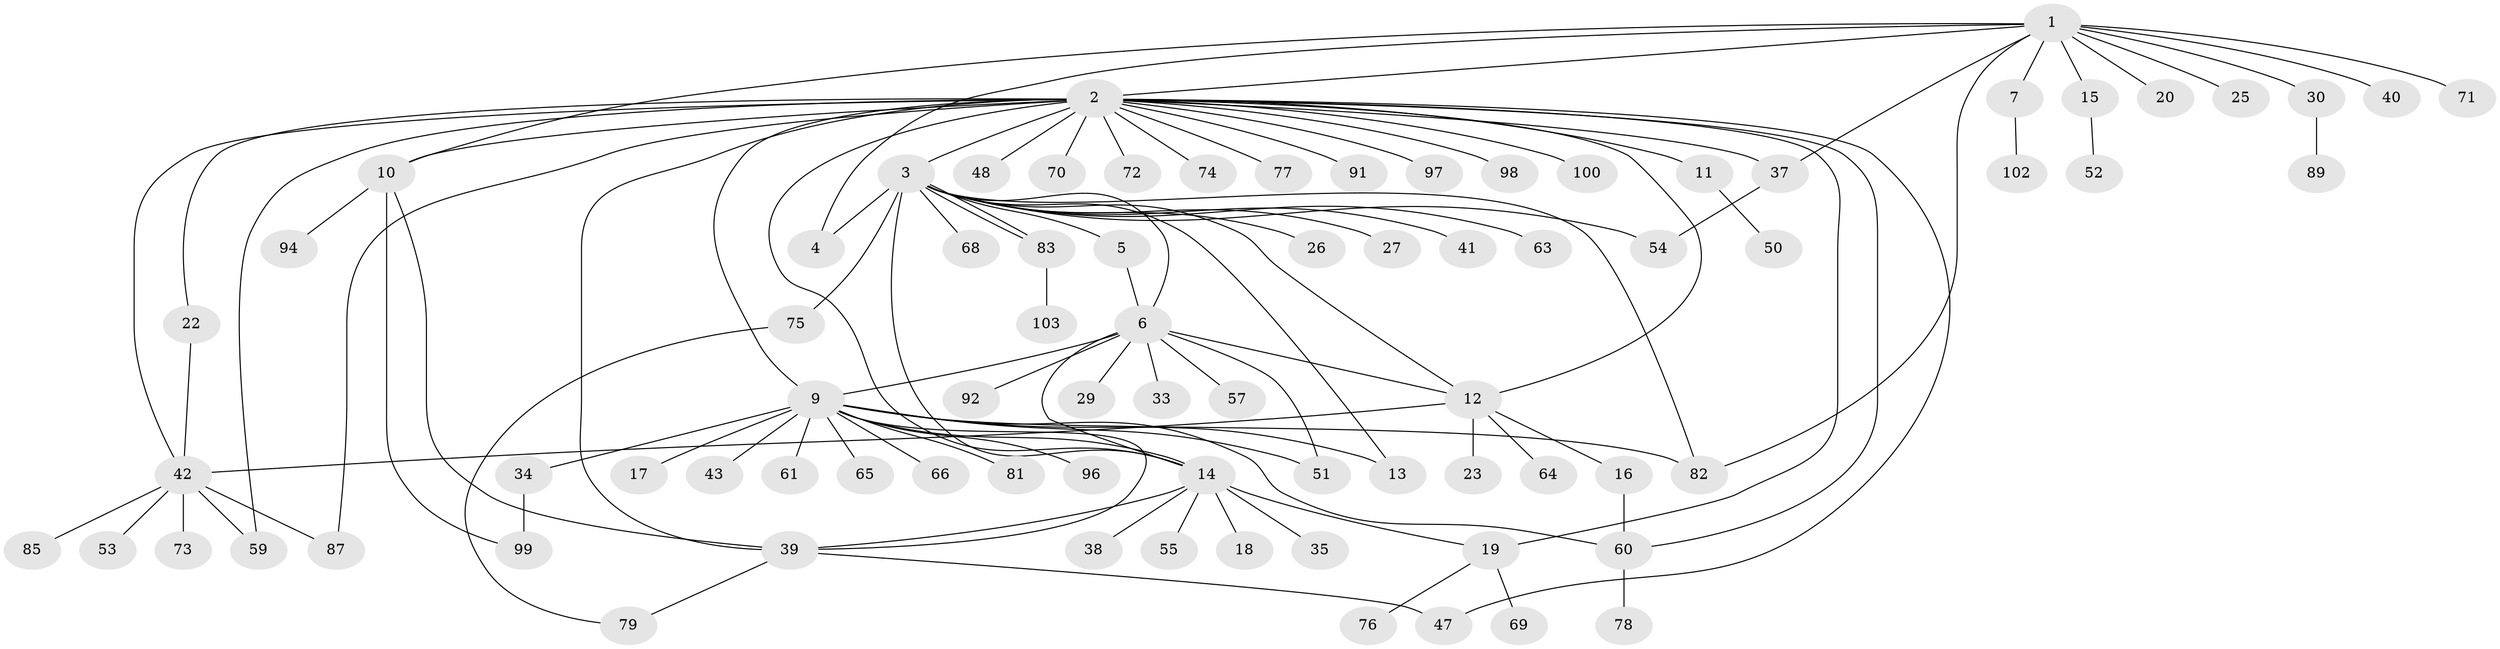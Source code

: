 // original degree distribution, {13: 0.019417475728155338, 21: 0.009708737864077669, 15: 0.009708737864077669, 3: 0.06796116504854369, 2: 0.22330097087378642, 10: 0.009708737864077669, 1: 0.5339805825242718, 6: 0.02912621359223301, 12: 0.009708737864077669, 11: 0.009708737864077669, 5: 0.02912621359223301, 4: 0.038834951456310676, 8: 0.009708737864077669}
// Generated by graph-tools (version 1.1) at 2025/11/02/27/25 16:11:14]
// undirected, 80 vertices, 108 edges
graph export_dot {
graph [start="1"]
  node [color=gray90,style=filled];
  1 [super="+88"];
  2 [super="+21"];
  3 [super="+24"];
  4 [super="+8"];
  5;
  6 [super="+67"];
  7;
  9 [super="+56"];
  10 [super="+80"];
  11 [super="+95"];
  12 [super="+28"];
  13 [super="+36"];
  14 [super="+32"];
  15 [super="+31"];
  16;
  17;
  18 [super="+86"];
  19 [super="+62"];
  20;
  22;
  23;
  25;
  26;
  27;
  29 [super="+101"];
  30;
  33;
  34 [super="+58"];
  35;
  37 [super="+45"];
  38 [super="+44"];
  39 [super="+46"];
  40;
  41;
  42 [super="+49"];
  43;
  47;
  48;
  50 [super="+90"];
  51;
  52;
  53;
  54;
  55;
  57;
  59;
  60 [super="+84"];
  61;
  63;
  64;
  65;
  66;
  68;
  69;
  70;
  71;
  72;
  73;
  74;
  75;
  76;
  77;
  78;
  79 [super="+93"];
  81;
  82;
  83;
  85;
  87;
  89;
  91;
  92;
  94;
  96;
  97;
  98;
  99;
  100;
  102;
  103;
  1 -- 2;
  1 -- 4;
  1 -- 7;
  1 -- 15;
  1 -- 20;
  1 -- 25;
  1 -- 30;
  1 -- 37;
  1 -- 40;
  1 -- 71;
  1 -- 82;
  1 -- 10;
  2 -- 3;
  2 -- 9 [weight=2];
  2 -- 10 [weight=2];
  2 -- 11;
  2 -- 14;
  2 -- 37;
  2 -- 60;
  2 -- 70;
  2 -- 72;
  2 -- 74;
  2 -- 91;
  2 -- 98;
  2 -- 100;
  2 -- 42 [weight=2];
  2 -- 97;
  2 -- 39;
  2 -- 77;
  2 -- 47;
  2 -- 48;
  2 -- 22;
  2 -- 87;
  2 -- 59;
  2 -- 12;
  2 -- 19;
  3 -- 4;
  3 -- 5;
  3 -- 6;
  3 -- 14 [weight=2];
  3 -- 27;
  3 -- 41;
  3 -- 54;
  3 -- 63;
  3 -- 68;
  3 -- 75;
  3 -- 82;
  3 -- 83;
  3 -- 83;
  3 -- 26;
  3 -- 12;
  3 -- 13;
  5 -- 6;
  6 -- 9;
  6 -- 12;
  6 -- 29;
  6 -- 33;
  6 -- 51;
  6 -- 57;
  6 -- 92;
  6 -- 14;
  7 -- 102;
  9 -- 13;
  9 -- 17;
  9 -- 34;
  9 -- 43;
  9 -- 51;
  9 -- 61;
  9 -- 65;
  9 -- 66;
  9 -- 82;
  9 -- 96;
  9 -- 81;
  9 -- 39;
  9 -- 60;
  9 -- 14;
  10 -- 99;
  10 -- 94;
  10 -- 39;
  11 -- 50;
  12 -- 16;
  12 -- 23;
  12 -- 64;
  12 -- 42;
  14 -- 18;
  14 -- 19;
  14 -- 35;
  14 -- 38;
  14 -- 55;
  14 -- 39;
  15 -- 52;
  16 -- 60;
  19 -- 76;
  19 -- 69;
  22 -- 42;
  30 -- 89;
  34 -- 99;
  37 -- 54;
  39 -- 47;
  39 -- 79;
  42 -- 53;
  42 -- 73;
  42 -- 85;
  42 -- 87;
  42 -- 59;
  60 -- 78;
  75 -- 79;
  83 -- 103;
}
